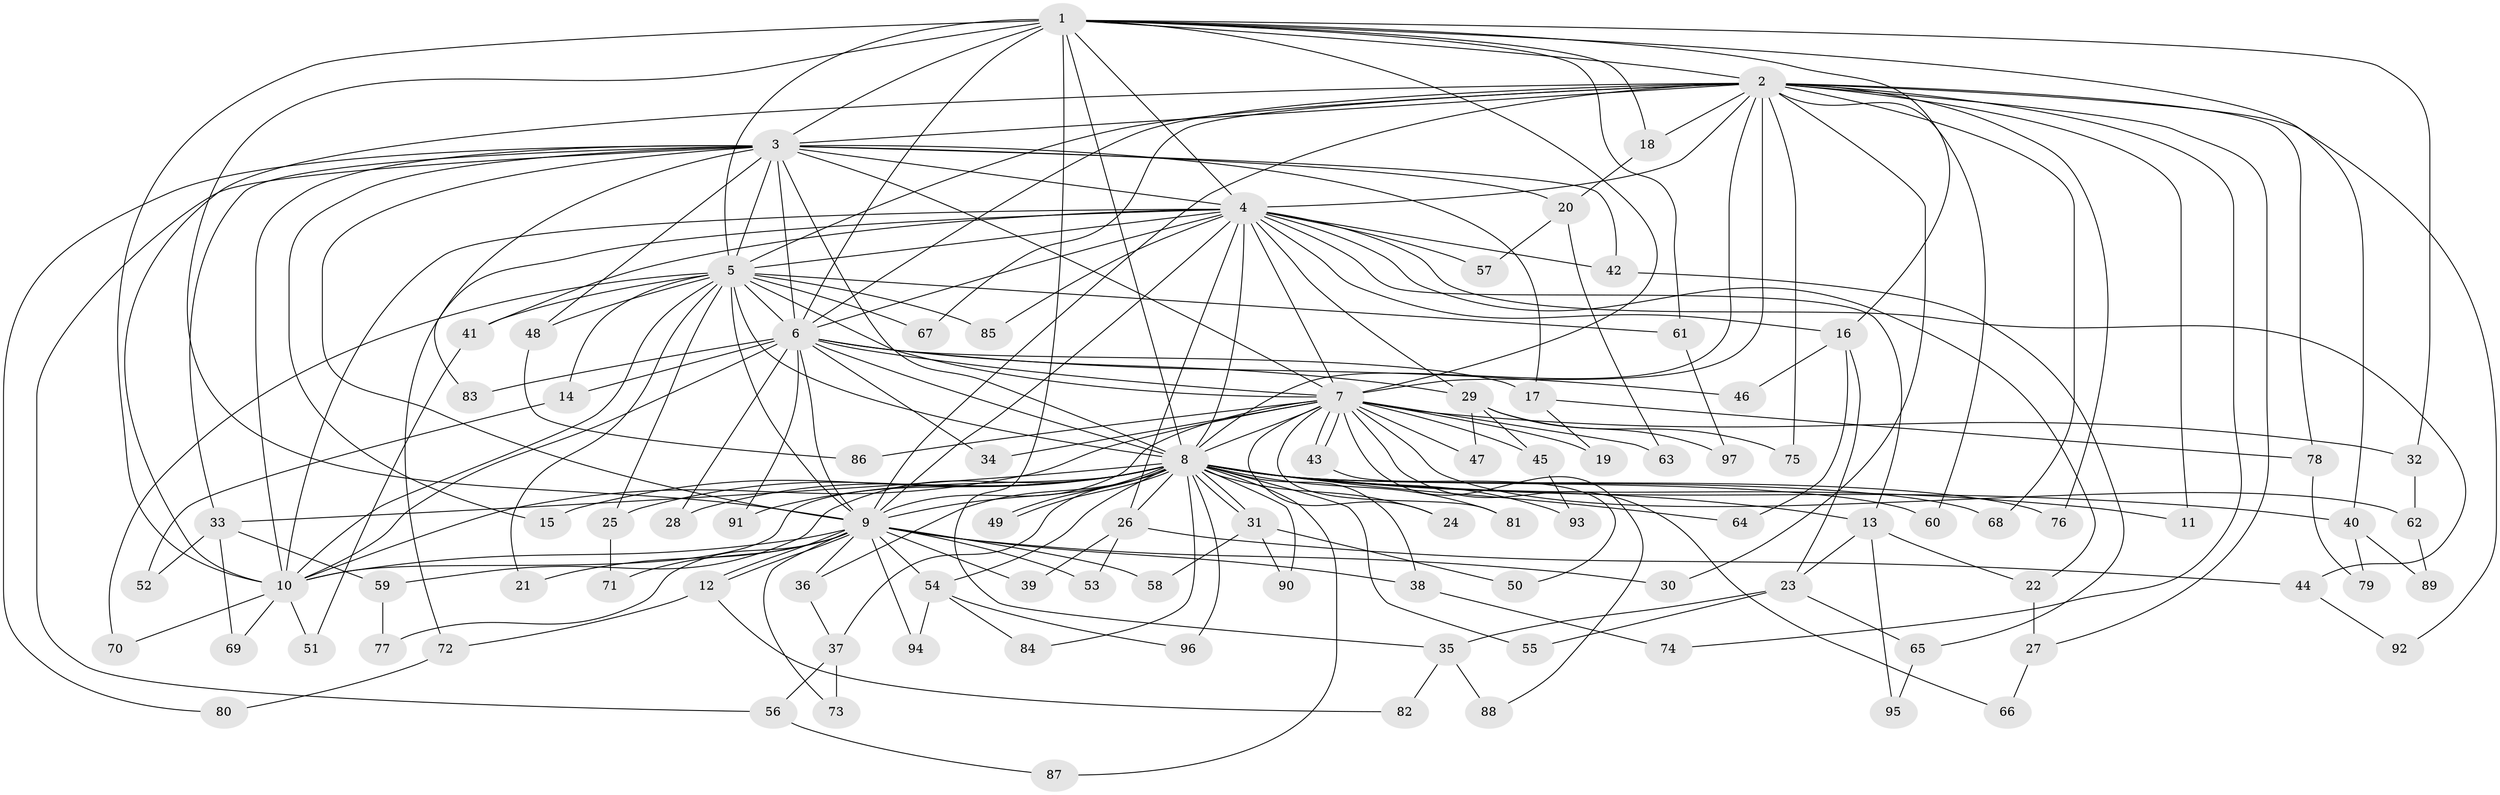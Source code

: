 // Generated by graph-tools (version 1.1) at 2025/43/03/09/25 04:43:30]
// undirected, 97 vertices, 219 edges
graph export_dot {
graph [start="1"]
  node [color=gray90,style=filled];
  1;
  2;
  3;
  4;
  5;
  6;
  7;
  8;
  9;
  10;
  11;
  12;
  13;
  14;
  15;
  16;
  17;
  18;
  19;
  20;
  21;
  22;
  23;
  24;
  25;
  26;
  27;
  28;
  29;
  30;
  31;
  32;
  33;
  34;
  35;
  36;
  37;
  38;
  39;
  40;
  41;
  42;
  43;
  44;
  45;
  46;
  47;
  48;
  49;
  50;
  51;
  52;
  53;
  54;
  55;
  56;
  57;
  58;
  59;
  60;
  61;
  62;
  63;
  64;
  65;
  66;
  67;
  68;
  69;
  70;
  71;
  72;
  73;
  74;
  75;
  76;
  77;
  78;
  79;
  80;
  81;
  82;
  83;
  84;
  85;
  86;
  87;
  88;
  89;
  90;
  91;
  92;
  93;
  94;
  95;
  96;
  97;
  1 -- 2;
  1 -- 3;
  1 -- 4;
  1 -- 5;
  1 -- 6;
  1 -- 7;
  1 -- 8;
  1 -- 9;
  1 -- 10;
  1 -- 16;
  1 -- 18;
  1 -- 32;
  1 -- 35;
  1 -- 40;
  1 -- 61;
  2 -- 3;
  2 -- 4;
  2 -- 5;
  2 -- 6;
  2 -- 7;
  2 -- 8;
  2 -- 9;
  2 -- 10;
  2 -- 11;
  2 -- 18;
  2 -- 27;
  2 -- 30;
  2 -- 60;
  2 -- 67;
  2 -- 68;
  2 -- 74;
  2 -- 75;
  2 -- 76;
  2 -- 78;
  2 -- 92;
  3 -- 4;
  3 -- 5;
  3 -- 6;
  3 -- 7;
  3 -- 8;
  3 -- 9;
  3 -- 10;
  3 -- 15;
  3 -- 17;
  3 -- 20;
  3 -- 33;
  3 -- 42;
  3 -- 48;
  3 -- 56;
  3 -- 80;
  3 -- 83;
  4 -- 5;
  4 -- 6;
  4 -- 7;
  4 -- 8;
  4 -- 9;
  4 -- 10;
  4 -- 13;
  4 -- 16;
  4 -- 22;
  4 -- 26;
  4 -- 29;
  4 -- 41;
  4 -- 42;
  4 -- 44;
  4 -- 57;
  4 -- 72;
  4 -- 85;
  5 -- 6;
  5 -- 7;
  5 -- 8;
  5 -- 9;
  5 -- 10;
  5 -- 14;
  5 -- 21;
  5 -- 25;
  5 -- 41;
  5 -- 48;
  5 -- 61;
  5 -- 67;
  5 -- 70;
  5 -- 85;
  6 -- 7;
  6 -- 8;
  6 -- 9;
  6 -- 10;
  6 -- 14;
  6 -- 17;
  6 -- 28;
  6 -- 29;
  6 -- 34;
  6 -- 46;
  6 -- 83;
  6 -- 91;
  7 -- 8;
  7 -- 9;
  7 -- 10;
  7 -- 19;
  7 -- 24;
  7 -- 32;
  7 -- 34;
  7 -- 43;
  7 -- 43;
  7 -- 45;
  7 -- 47;
  7 -- 62;
  7 -- 63;
  7 -- 66;
  7 -- 81;
  7 -- 86;
  7 -- 88;
  8 -- 9;
  8 -- 10;
  8 -- 11;
  8 -- 13;
  8 -- 15;
  8 -- 24;
  8 -- 25;
  8 -- 26;
  8 -- 28;
  8 -- 31;
  8 -- 31;
  8 -- 33;
  8 -- 36;
  8 -- 37;
  8 -- 38;
  8 -- 40;
  8 -- 49;
  8 -- 49;
  8 -- 54;
  8 -- 55;
  8 -- 59;
  8 -- 60;
  8 -- 64;
  8 -- 68;
  8 -- 76;
  8 -- 81;
  8 -- 84;
  8 -- 87;
  8 -- 90;
  8 -- 91;
  8 -- 93;
  8 -- 96;
  9 -- 10;
  9 -- 12;
  9 -- 12;
  9 -- 21;
  9 -- 30;
  9 -- 36;
  9 -- 38;
  9 -- 39;
  9 -- 53;
  9 -- 54;
  9 -- 58;
  9 -- 71;
  9 -- 73;
  9 -- 77;
  9 -- 94;
  10 -- 51;
  10 -- 69;
  10 -- 70;
  12 -- 72;
  12 -- 82;
  13 -- 22;
  13 -- 23;
  13 -- 95;
  14 -- 52;
  16 -- 23;
  16 -- 46;
  16 -- 64;
  17 -- 19;
  17 -- 78;
  18 -- 20;
  20 -- 57;
  20 -- 63;
  22 -- 27;
  23 -- 35;
  23 -- 55;
  23 -- 65;
  25 -- 71;
  26 -- 39;
  26 -- 44;
  26 -- 53;
  27 -- 66;
  29 -- 45;
  29 -- 47;
  29 -- 75;
  29 -- 97;
  31 -- 50;
  31 -- 58;
  31 -- 90;
  32 -- 62;
  33 -- 52;
  33 -- 59;
  33 -- 69;
  35 -- 82;
  35 -- 88;
  36 -- 37;
  37 -- 56;
  37 -- 73;
  38 -- 74;
  40 -- 79;
  40 -- 89;
  41 -- 51;
  42 -- 65;
  43 -- 50;
  44 -- 92;
  45 -- 93;
  48 -- 86;
  54 -- 84;
  54 -- 94;
  54 -- 96;
  56 -- 87;
  59 -- 77;
  61 -- 97;
  62 -- 89;
  65 -- 95;
  72 -- 80;
  78 -- 79;
}
